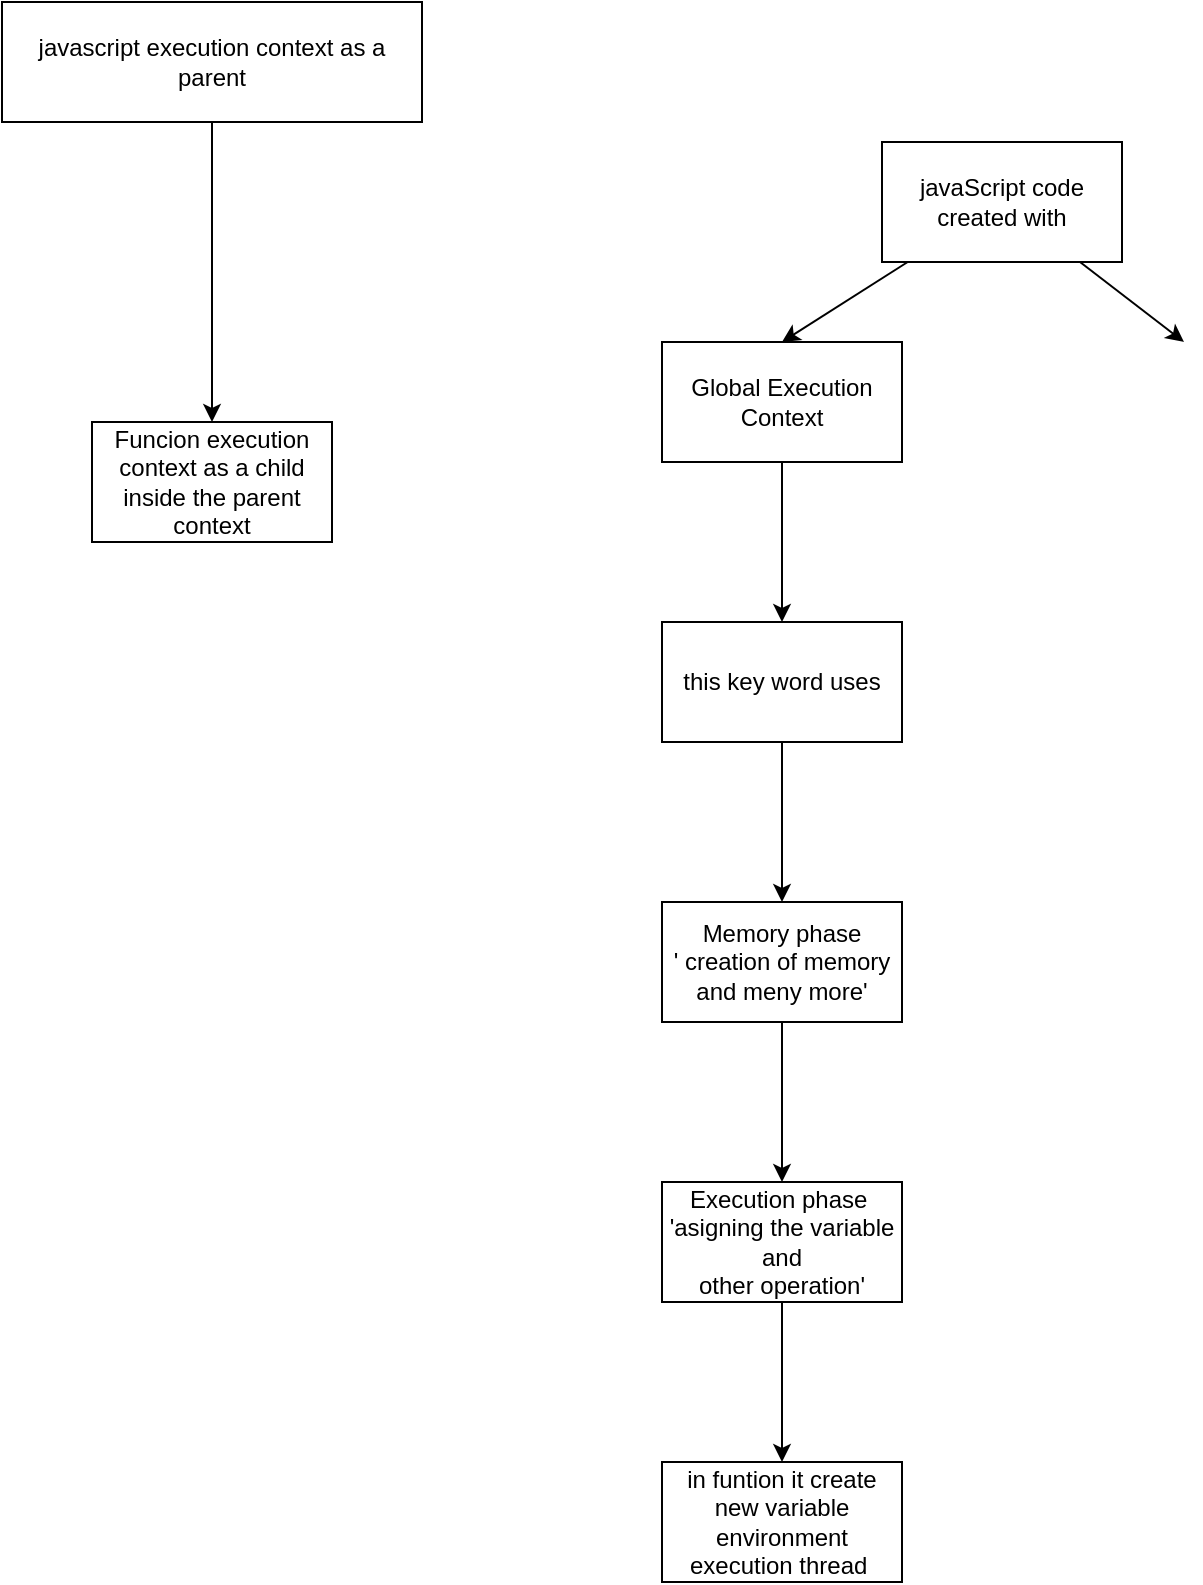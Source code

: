 <mxfile>
    <diagram id="zSHSKhURKHY4O65fG-NU" name="Page-1">
        <mxGraphModel dx="1002" dy="325" grid="1" gridSize="10" guides="1" tooltips="1" connect="1" arrows="1" fold="1" page="1" pageScale="1" pageWidth="850" pageHeight="1100" math="0" shadow="0">
            <root>
                <mxCell id="0"/>
                <mxCell id="1" parent="0"/>
                <mxCell id="3" style="edgeStyle=none;html=1;exitX=0.5;exitY=1;exitDx=0;exitDy=0;entryX=0.5;entryY=0;entryDx=0;entryDy=0;" parent="1" source="2" target="4" edge="1">
                    <mxGeometry relative="1" as="geometry">
                        <mxPoint x="290" y="240" as="targetPoint"/>
                    </mxGeometry>
                </mxCell>
                <mxCell id="2" value="javascript execution context as a parent" style="rounded=0;whiteSpace=wrap;html=1;" parent="1" vertex="1">
                    <mxGeometry x="100" y="30" width="210" height="60" as="geometry"/>
                </mxCell>
                <mxCell id="4" value="Funcion execution context as a child inside the parent context" style="rounded=0;whiteSpace=wrap;html=1;" parent="1" vertex="1">
                    <mxGeometry x="145" y="240" width="120" height="60" as="geometry"/>
                </mxCell>
                <mxCell id="10" style="edgeStyle=none;html=1;entryX=0.5;entryY=0;entryDx=0;entryDy=0;" edge="1" parent="1" source="7" target="9">
                    <mxGeometry relative="1" as="geometry"/>
                </mxCell>
                <mxCell id="11" style="edgeStyle=none;html=1;" edge="1" parent="1" source="7">
                    <mxGeometry relative="1" as="geometry">
                        <mxPoint x="691" y="200" as="targetPoint"/>
                    </mxGeometry>
                </mxCell>
                <mxCell id="7" value="javaScript code created with" style="rounded=0;whiteSpace=wrap;html=1;" parent="1" vertex="1">
                    <mxGeometry x="540" y="100" width="120" height="60" as="geometry"/>
                </mxCell>
                <mxCell id="14" value="" style="edgeStyle=none;html=1;" edge="1" parent="1" source="9" target="13">
                    <mxGeometry relative="1" as="geometry"/>
                </mxCell>
                <mxCell id="9" value="Global Execution Context" style="rounded=0;whiteSpace=wrap;html=1;" parent="1" vertex="1">
                    <mxGeometry x="430" y="200" width="120" height="60" as="geometry"/>
                </mxCell>
                <mxCell id="16" value="" style="edgeStyle=none;html=1;" edge="1" parent="1" source="13" target="15">
                    <mxGeometry relative="1" as="geometry"/>
                </mxCell>
                <mxCell id="13" value="this key word uses" style="whiteSpace=wrap;html=1;rounded=0;" vertex="1" parent="1">
                    <mxGeometry x="430" y="340" width="120" height="60" as="geometry"/>
                </mxCell>
                <mxCell id="18" value="" style="edgeStyle=none;html=1;" edge="1" parent="1" source="15" target="17">
                    <mxGeometry relative="1" as="geometry"/>
                </mxCell>
                <mxCell id="15" value="Memory phase&lt;br&gt;' creation of memory and meny more'" style="whiteSpace=wrap;html=1;rounded=0;" vertex="1" parent="1">
                    <mxGeometry x="430" y="480" width="120" height="60" as="geometry"/>
                </mxCell>
                <mxCell id="20" value="" style="edgeStyle=none;html=1;" edge="1" parent="1" source="17" target="19">
                    <mxGeometry relative="1" as="geometry"/>
                </mxCell>
                <mxCell id="17" value="Execution phase&amp;nbsp;&lt;br&gt;'asigning the variable&lt;br&gt;and &lt;br&gt;other operation'" style="whiteSpace=wrap;html=1;rounded=0;" vertex="1" parent="1">
                    <mxGeometry x="430" y="620" width="120" height="60" as="geometry"/>
                </mxCell>
                <mxCell id="19" value="in funtion it create new variable environment&lt;br&gt;execution thread&amp;nbsp;" style="whiteSpace=wrap;html=1;rounded=0;" vertex="1" parent="1">
                    <mxGeometry x="430" y="760" width="120" height="60" as="geometry"/>
                </mxCell>
            </root>
        </mxGraphModel>
    </diagram>
</mxfile>